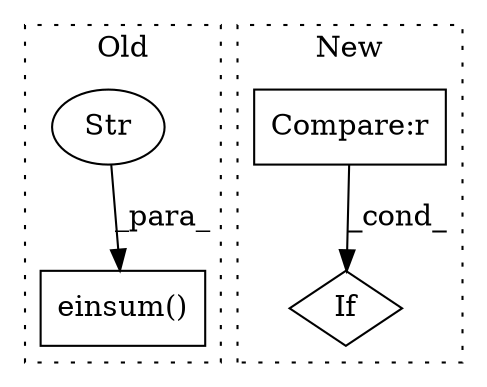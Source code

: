 digraph G {
subgraph cluster0 {
1 [label="einsum()" a="75" s="13948,13981" l="13,1" shape="box"];
3 [label="Str" a="66" s="13961" l="14" shape="ellipse"];
label = "Old";
style="dotted";
}
subgraph cluster1 {
2 [label="If" a="96" s="13544" l="3" shape="diamond"];
4 [label="Compare:r" a="40" s="13547" l="19" shape="box"];
label = "New";
style="dotted";
}
3 -> 1 [label="_para_"];
4 -> 2 [label="_cond_"];
}